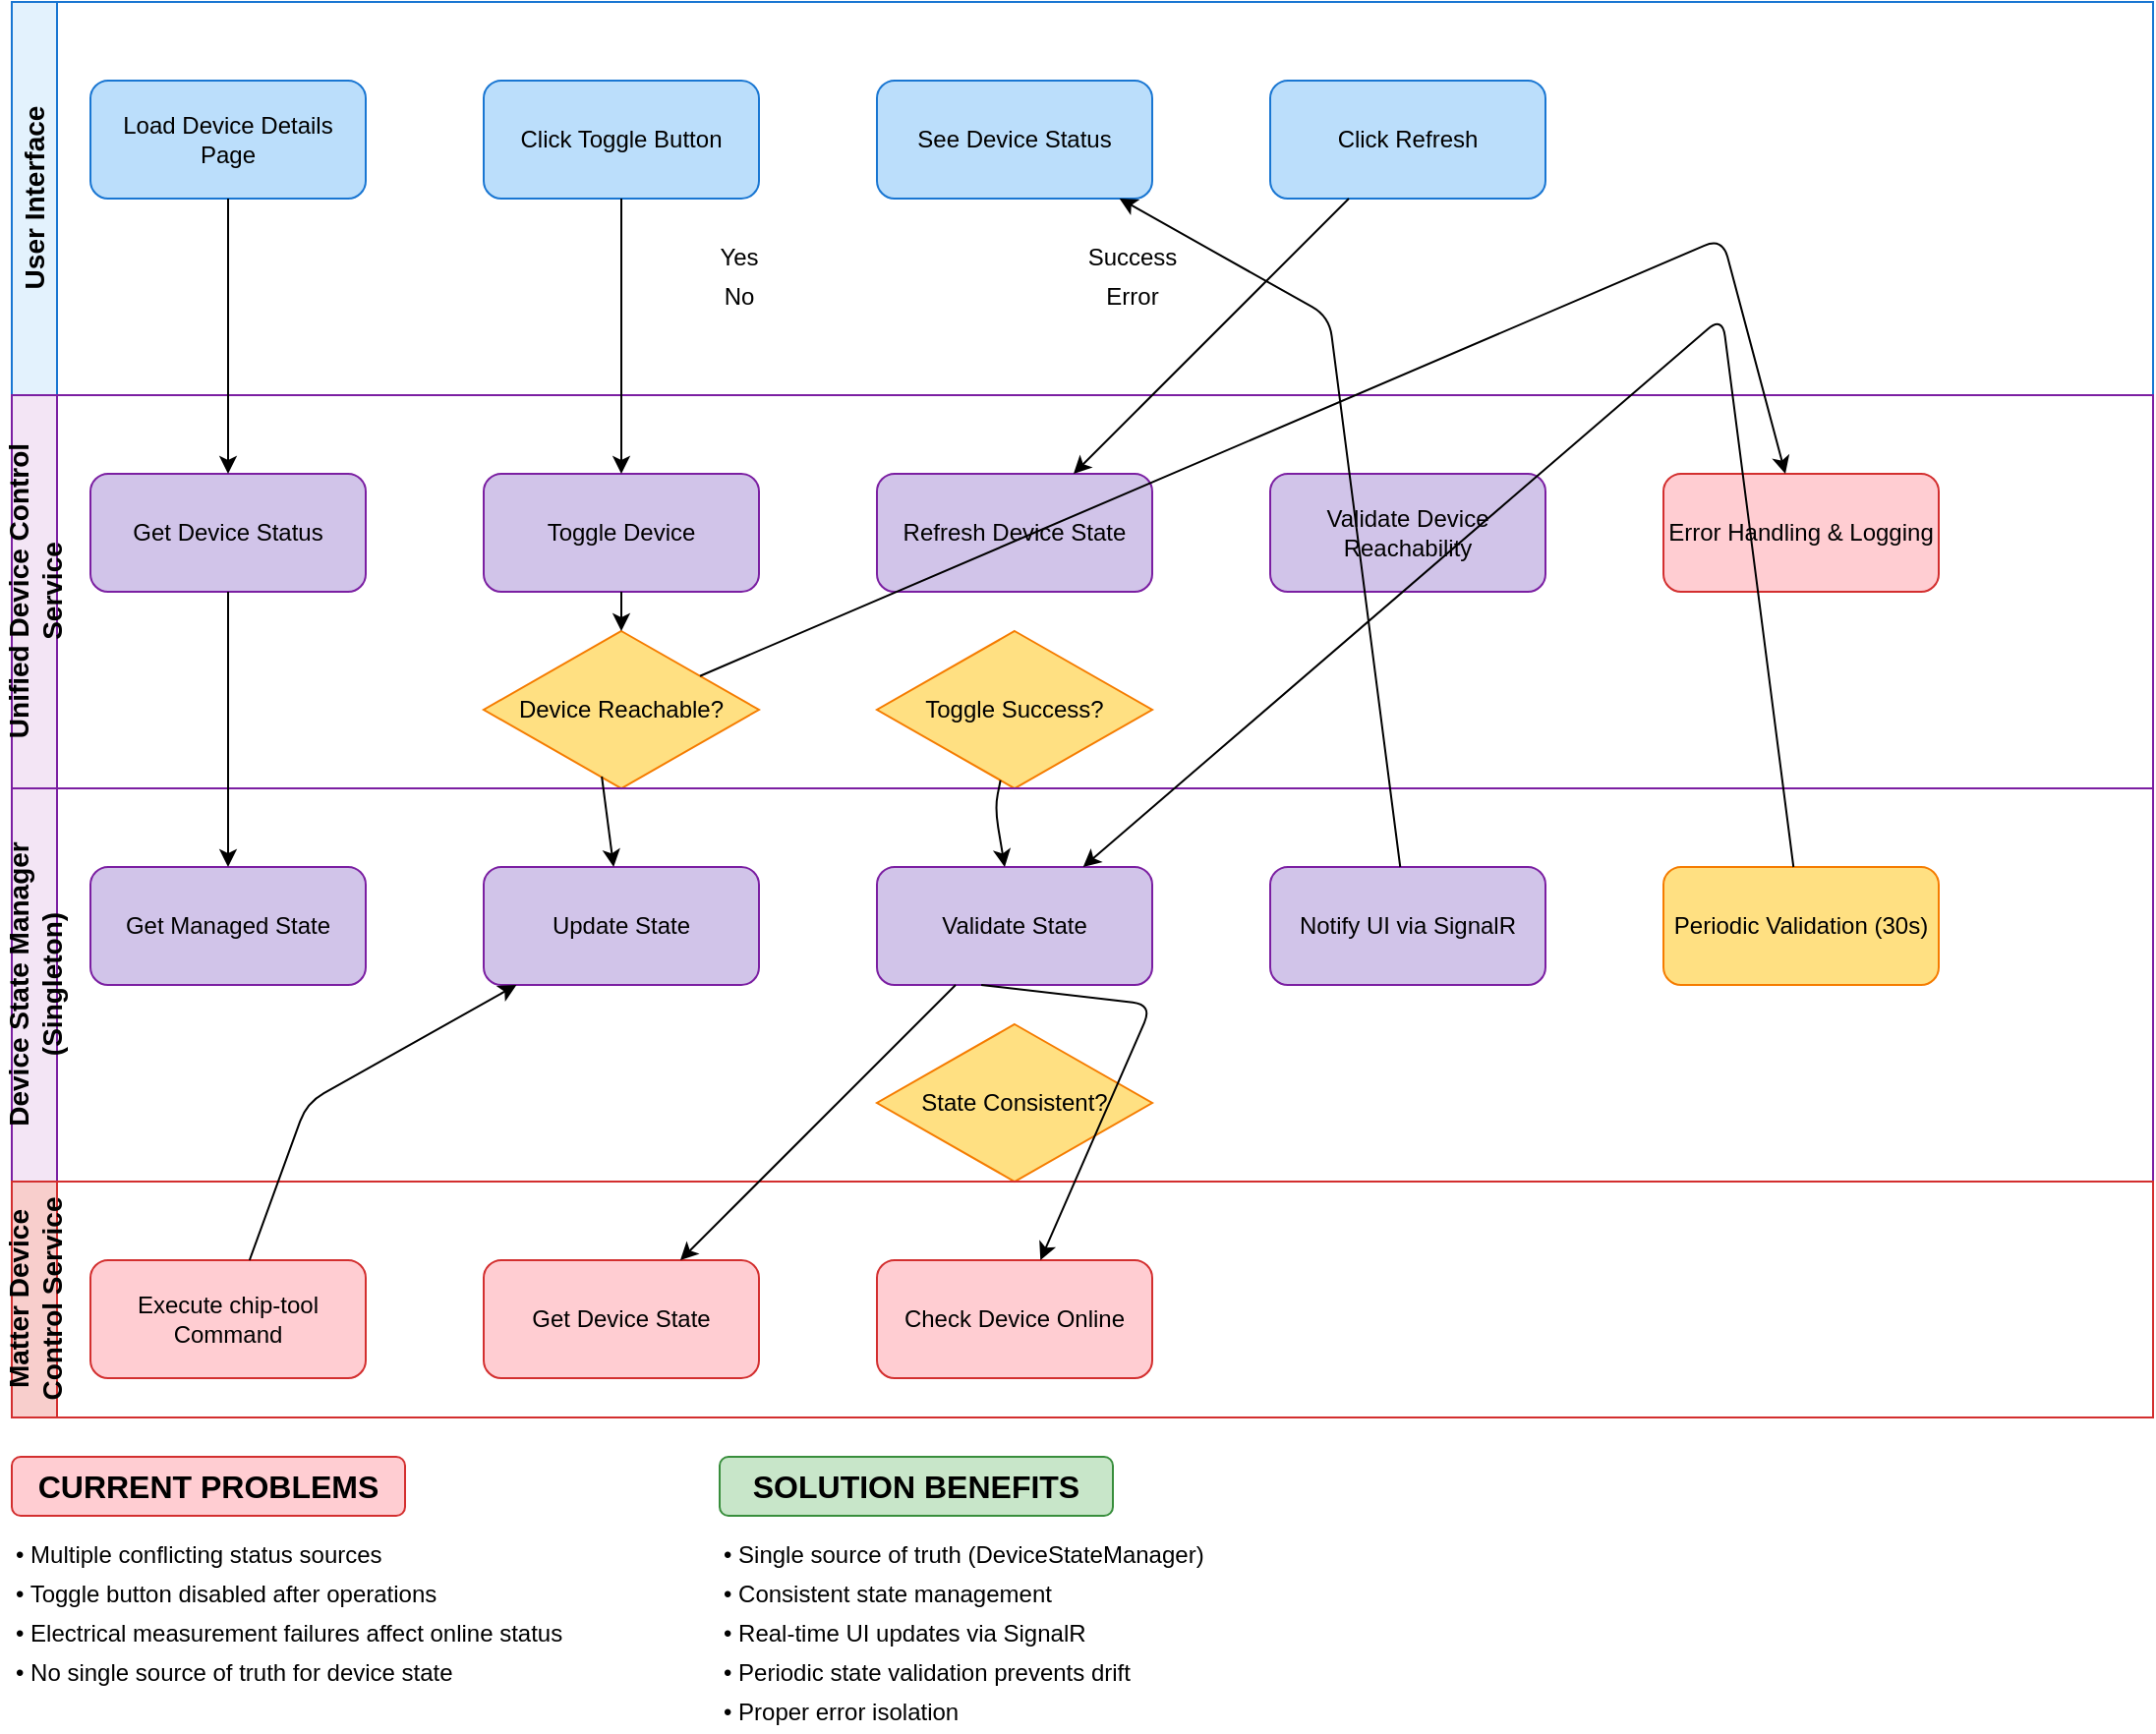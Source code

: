 <mxfile version="28.0.6">
  <diagram name="Device State Management Process Flow" id="device-state-flow">
    <mxGraphModel dx="1908" dy="796" grid="1" gridSize="10" guides="1" tooltips="1" connect="1" arrows="1" fold="1" page="1" pageScale="1" pageWidth="1169" pageHeight="827" math="0" shadow="0">
      <root>
        <mxCell id="0" />
        <mxCell id="1" parent="0" />
        <mxCell id="user-lane" value="User Interface" style="swimlane;horizontal=0;whiteSpace=wrap;html=1;fillColor=#e3f2fd;strokeColor=#1976d2;fontStyle=1;fontSize=14;" parent="1" vertex="1">
          <mxGeometry x="40" y="40" width="1089" height="200" as="geometry" />
        </mxCell>
        <mxCell id="user-load-page" value="Load Device Details Page" style="rounded=1;whiteSpace=wrap;html=1;fillColor=#bbdefb;strokeColor=#1976d2;" parent="user-lane" vertex="1">
          <mxGeometry x="40" y="40" width="140" height="60" as="geometry" />
        </mxCell>
        <mxCell id="user-click-toggle" value="Click Toggle Button" style="rounded=1;whiteSpace=wrap;html=1;fillColor=#bbdefb;strokeColor=#1976d2;" parent="user-lane" vertex="1">
          <mxGeometry x="240" y="40" width="140" height="60" as="geometry" />
        </mxCell>
        <mxCell id="user-see-result" value="See Device Status" style="rounded=1;whiteSpace=wrap;html=1;fillColor=#bbdefb;strokeColor=#1976d2;" parent="user-lane" vertex="1">
          <mxGeometry x="440" y="40" width="140" height="60" as="geometry" />
        </mxCell>
        <mxCell id="user-refresh" value="Click Refresh" style="rounded=1;whiteSpace=wrap;html=1;fillColor=#bbdefb;strokeColor=#1976d2;" parent="user-lane" vertex="1">
          <mxGeometry x="640" y="40" width="140" height="60" as="geometry" />
        </mxCell>
        <mxCell id="unified-service-lane" value="Unified Device Control Service" style="swimlane;horizontal=0;whiteSpace=wrap;html=1;fillColor=#f3e5f5;strokeColor=#7b1fa2;fontStyle=1;fontSize=14;" parent="1" vertex="1">
          <mxGeometry x="40" y="240" width="1089" height="200" as="geometry" />
        </mxCell>
        <mxCell id="unified-get-status" value="Get Device Status" style="rounded=1;whiteSpace=wrap;html=1;fillColor=#d1c4e9;strokeColor=#7b1fa2;" parent="unified-service-lane" vertex="1">
          <mxGeometry x="40" y="40" width="140" height="60" as="geometry" />
        </mxCell>
        <mxCell id="unified-toggle" value="Toggle Device" style="rounded=1;whiteSpace=wrap;html=1;fillColor=#d1c4e9;strokeColor=#7b1fa2;" parent="unified-service-lane" vertex="1">
          <mxGeometry x="240" y="40" width="140" height="60" as="geometry" />
        </mxCell>
        <mxCell id="unified-refresh" value="Refresh Device State" style="rounded=1;whiteSpace=wrap;html=1;fillColor=#d1c4e9;strokeColor=#7b1fa2;" parent="unified-service-lane" vertex="1">
          <mxGeometry x="440" y="40" width="140" height="60" as="geometry" />
        </mxCell>
        <mxCell id="unified-validate" value="Validate Device Reachability" style="rounded=1;whiteSpace=wrap;html=1;fillColor=#d1c4e9;strokeColor=#7b1fa2;" parent="unified-service-lane" vertex="1">
          <mxGeometry x="640" y="40" width="140" height="60" as="geometry" />
        </mxCell>
        <mxCell id="device-reachable" value="Device Reachable?" style="rhombus;whiteSpace=wrap;html=1;fillColor=#ffe082;strokeColor=#f57c00;" parent="unified-service-lane" vertex="1">
          <mxGeometry x="240" y="120" width="140" height="80" as="geometry" />
        </mxCell>
        <mxCell id="toggle-success" value="Toggle Success?" style="rhombus;whiteSpace=wrap;html=1;fillColor=#ffe082;strokeColor=#f57c00;" parent="unified-service-lane" vertex="1">
          <mxGeometry x="440" y="120" width="140" height="80" as="geometry" />
        </mxCell>
        <mxCell id="error-handling" value="Error Handling &amp; Logging" style="rounded=1;whiteSpace=wrap;html=1;fillColor=#ffcdd2;strokeColor=#d32f2f;" parent="unified-service-lane" vertex="1">
          <mxGeometry x="840" y="40" width="140" height="60" as="geometry" />
        </mxCell>
        <mxCell id="state-manager-lane" value="Device State Manager (Singleton)" style="swimlane;horizontal=0;whiteSpace=wrap;html=1;fillColor=#f3e5f5;strokeColor=#7b1fa2;fontStyle=1;fontSize=14;" parent="1" vertex="1">
          <mxGeometry x="40" y="440" width="1089" height="200" as="geometry" />
        </mxCell>
        <mxCell id="state-get" value="Get Managed State" style="rounded=1;whiteSpace=wrap;html=1;fillColor=#d1c4e9;strokeColor=#7b1fa2;" parent="state-manager-lane" vertex="1">
          <mxGeometry x="40" y="40" width="140" height="60" as="geometry" />
        </mxCell>
        <mxCell id="state-update" value="Update State" style="rounded=1;whiteSpace=wrap;html=1;fillColor=#d1c4e9;strokeColor=#7b1fa2;" parent="state-manager-lane" vertex="1">
          <mxGeometry x="240" y="40" width="140" height="60" as="geometry" />
        </mxCell>
        <mxCell id="state-validate" value="Validate State" style="rounded=1;whiteSpace=wrap;html=1;fillColor=#d1c4e9;strokeColor=#7b1fa2;" parent="state-manager-lane" vertex="1">
          <mxGeometry x="440" y="40" width="140" height="60" as="geometry" />
        </mxCell>
        <mxCell id="state-notify" value="Notify UI via SignalR" style="rounded=1;whiteSpace=wrap;html=1;fillColor=#d1c4e9;strokeColor=#7b1fa2;" parent="state-manager-lane" vertex="1">
          <mxGeometry x="640" y="40" width="140" height="60" as="geometry" />
        </mxCell>
        <mxCell id="state-periodic" value="Periodic Validation (30s)" style="rounded=1;whiteSpace=wrap;html=1;fillColor=#ffe082;strokeColor=#f57c00;" parent="state-manager-lane" vertex="1">
          <mxGeometry x="840" y="40" width="140" height="60" as="geometry" />
        </mxCell>
        <mxCell id="state-consistent" value="State Consistent?" style="rhombus;whiteSpace=wrap;html=1;fillColor=#ffe082;strokeColor=#f57c00;" parent="state-manager-lane" vertex="1">
          <mxGeometry x="440" y="120" width="140" height="80" as="geometry" />
        </mxCell>
        <mxCell id="matter-service-lane" value="Matter Device Control Service" style="swimlane;horizontal=0;whiteSpace=wrap;html=1;fillColor=#F8CECC;strokeColor=#d32f2f;fontStyle=1;fontSize=14;" parent="1" vertex="1">
          <mxGeometry x="40" y="640" width="1089" height="120" as="geometry" />
        </mxCell>
        <mxCell id="matter-execute" value="Execute chip-tool Command" style="rounded=1;whiteSpace=wrap;html=1;fillColor=#ffcdd2;strokeColor=#d32f2f;" parent="matter-service-lane" vertex="1">
          <mxGeometry x="40" y="40" width="140" height="60" as="geometry" />
        </mxCell>
        <mxCell id="matter-get-state" value="Get Device State" style="rounded=1;whiteSpace=wrap;html=1;fillColor=#ffcdd2;strokeColor=#d32f2f;" parent="matter-service-lane" vertex="1">
          <mxGeometry x="240" y="40" width="140" height="60" as="geometry" />
        </mxCell>
        <mxCell id="matter-check-online" value="Check Device Online" style="rounded=1;whiteSpace=wrap;html=1;fillColor=#ffcdd2;strokeColor=#d32f2f;" parent="matter-service-lane" vertex="1">
          <mxGeometry x="440" y="40" width="140" height="60" as="geometry" />
        </mxCell>
        <mxCell id="edge1" parent="1" source="user-load-page" target="unified-get-status" edge="1">
          <mxGeometry relative="1" as="geometry" />
        </mxCell>
        <mxCell id="edge2" parent="1" source="user-click-toggle" target="unified-toggle" edge="1">
          <mxGeometry relative="1" as="geometry" />
        </mxCell>
        <mxCell id="edge3" parent="1" source="user-refresh" target="unified-refresh" edge="1">
          <mxGeometry relative="1" as="geometry" />
        </mxCell>
        <mxCell id="edge4" parent="1" source="unified-get-status" target="state-get" edge="1">
          <mxGeometry relative="1" as="geometry" />
        </mxCell>
        <mxCell id="edge5" parent="1" source="unified-toggle" target="device-reachable" edge="1">
          <mxGeometry relative="1" as="geometry" />
        </mxCell>
        <mxCell id="edge6" style="exitX=0.429;exitY=0.925;exitDx=0;exitDy=0;exitPerimeter=0;" parent="1" source="device-reachable" target="state-update" edge="1">
          <mxGeometry relative="1" as="geometry">
            <Array as="points" />
          </mxGeometry>
        </mxCell>
        <mxCell id="edge7" parent="1" source="state-validate" target="matter-get-state" edge="1">
          <mxGeometry relative="1" as="geometry" />
        </mxCell>
        <mxCell id="edge8" style="exitX=0.379;exitY=1;exitDx=0;exitDy=0;exitPerimeter=0;" parent="1" source="state-validate" target="matter-check-online" edge="1">
          <mxGeometry relative="1" as="geometry">
            <Array as="points">
              <mxPoint x="620" y="550" />
            </Array>
          </mxGeometry>
        </mxCell>
        <mxCell id="edge9" parent="1" source="matter-execute" target="state-update" edge="1">
          <mxGeometry relative="1" as="geometry">
            <Array as="points">
              <mxPoint x="190" y="600" />
            </Array>
          </mxGeometry>
        </mxCell>
        <mxCell id="edge10" parent="1" source="state-notify" target="user-see-result" edge="1">
          <mxGeometry relative="1" as="geometry">
            <Array as="points">
              <mxPoint x="710" y="200" />
            </Array>
          </mxGeometry>
        </mxCell>
        <mxCell id="edge11" parent="1" source="device-reachable" target="error-handling" edge="1">
          <mxGeometry relative="1" as="geometry">
            <Array as="points">
              <mxPoint x="910" y="160" />
            </Array>
          </mxGeometry>
        </mxCell>
        <mxCell id="edge12" parent="1" source="toggle-success" target="state-validate" edge="1">
          <mxGeometry relative="1" as="geometry">
            <Array as="points">
              <mxPoint x="540" y="450" />
            </Array>
          </mxGeometry>
        </mxCell>
        <mxCell id="edge13" parent="1" source="state-periodic" target="state-validate" edge="1">
          <mxGeometry relative="1" as="geometry">
            <Array as="points">
              <mxPoint x="910" y="200" />
            </Array>
          </mxGeometry>
        </mxCell>
        <mxCell id="label1" value="Yes" style="text;html=1;strokeColor=none;fillColor=none;align=center;verticalAlign=middle;whiteSpace=wrap;rounded=0;" parent="1" vertex="1">
          <mxGeometry x="390" y="160" width="40" height="20" as="geometry" />
        </mxCell>
        <mxCell id="label2" value="No" style="text;html=1;strokeColor=none;fillColor=none;align=center;verticalAlign=middle;whiteSpace=wrap;rounded=0;" parent="1" vertex="1">
          <mxGeometry x="390" y="180" width="40" height="20" as="geometry" />
        </mxCell>
        <mxCell id="label3" value="Success" style="text;html=1;strokeColor=none;fillColor=none;align=center;verticalAlign=middle;whiteSpace=wrap;rounded=0;" parent="1" vertex="1">
          <mxGeometry x="590" y="160" width="40" height="20" as="geometry" />
        </mxCell>
        <mxCell id="label4" value="Error" style="text;html=1;strokeColor=none;fillColor=none;align=center;verticalAlign=middle;whiteSpace=wrap;rounded=0;" parent="1" vertex="1">
          <mxGeometry x="590" y="180" width="40" height="20" as="geometry" />
        </mxCell>
        <mxCell id="problems-title" value="CURRENT PROBLEMS" style="text;html=1;strokeColor=#d32f2f;fillColor=#ffcdd2;align=center;verticalAlign=middle;whiteSpace=wrap;rounded=1;fontSize=16;fontStyle=1;" parent="1" vertex="1">
          <mxGeometry x="40" y="780" width="200" height="30" as="geometry" />
        </mxCell>
        <mxCell id="problem1" value="• Multiple conflicting status sources" style="text;html=1;strokeColor=none;fillColor=none;align=left;verticalAlign=middle;whiteSpace=wrap;rounded=0;fontSize=12;" parent="1" vertex="1">
          <mxGeometry x="40" y="820" width="250" height="20" as="geometry" />
        </mxCell>
        <mxCell id="problem2" value="• Toggle button disabled after operations" style="text;html=1;strokeColor=none;fillColor=none;align=left;verticalAlign=middle;whiteSpace=wrap;rounded=0;fontSize=12;" parent="1" vertex="1">
          <mxGeometry x="40" y="840" width="250" height="20" as="geometry" />
        </mxCell>
        <mxCell id="problem3" value="• Electrical measurement failures affect online status" style="text;html=1;strokeColor=none;fillColor=none;align=left;verticalAlign=middle;whiteSpace=wrap;rounded=0;fontSize=12;" parent="1" vertex="1">
          <mxGeometry x="40" y="860" width="300" height="20" as="geometry" />
        </mxCell>
        <mxCell id="problem4" value="• No single source of truth for device state" style="text;html=1;strokeColor=none;fillColor=none;align=left;verticalAlign=middle;whiteSpace=wrap;rounded=0;fontSize=12;" parent="1" vertex="1">
          <mxGeometry x="40" y="880" width="300" height="20" as="geometry" />
        </mxCell>
        <mxCell id="benefits-title" value="SOLUTION BENEFITS" style="text;html=1;strokeColor=#388e3c;fillColor=#c8e6c9;align=center;verticalAlign=middle;whiteSpace=wrap;rounded=1;fontSize=16;fontStyle=1;" parent="1" vertex="1">
          <mxGeometry x="400" y="780" width="200" height="30" as="geometry" />
        </mxCell>
        <mxCell id="benefit1" value="• Single source of truth (DeviceStateManager)" style="text;html=1;strokeColor=none;fillColor=none;align=left;verticalAlign=middle;whiteSpace=wrap;rounded=0;fontSize=12;" parent="1" vertex="1">
          <mxGeometry x="400" y="820" width="300" height="20" as="geometry" />
        </mxCell>
        <mxCell id="benefit2" value="• Consistent state management" style="text;html=1;strokeColor=none;fillColor=none;align=left;verticalAlign=middle;whiteSpace=wrap;rounded=0;fontSize=12;" parent="1" vertex="1">
          <mxGeometry x="400" y="840" width="250" height="20" as="geometry" />
        </mxCell>
        <mxCell id="benefit3" value="• Real-time UI updates via SignalR" style="text;html=1;strokeColor=none;fillColor=none;align=left;verticalAlign=middle;whiteSpace=wrap;rounded=0;fontSize=12;" parent="1" vertex="1">
          <mxGeometry x="400" y="860" width="250" height="20" as="geometry" />
        </mxCell>
        <mxCell id="benefit4" value="• Periodic state validation prevents drift" style="text;html=1;strokeColor=none;fillColor=none;align=left;verticalAlign=middle;whiteSpace=wrap;rounded=0;fontSize=12;" parent="1" vertex="1">
          <mxGeometry x="400" y="880" width="300" height="20" as="geometry" />
        </mxCell>
        <mxCell id="benefit5" value="• Proper error isolation" style="text;html=1;strokeColor=none;fillColor=none;align=left;verticalAlign=middle;whiteSpace=wrap;rounded=0;fontSize=12;" parent="1" vertex="1">
          <mxGeometry x="400" y="900" width="200" height="20" as="geometry" />
        </mxCell>
      </root>
    </mxGraphModel>
  </diagram>
</mxfile>
